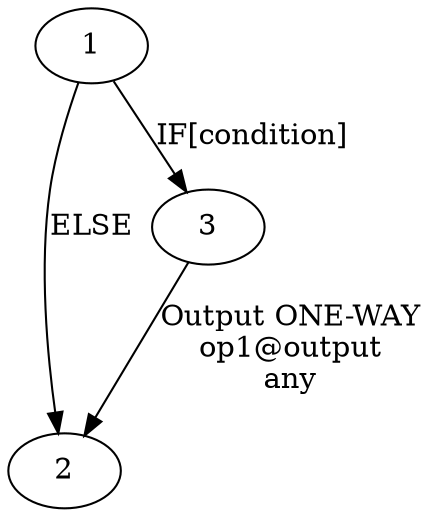     strict digraph G {
        26 [label = "1"];
        27 [label = "2"];
        28 [label = "3"];
        26 -> 27 [label = "ELSE"];
        26 -> 28 [label = "IF[condition]"];
        28 -> 27 [label = "Output ONE-WAY\nop1@output\nany"];
    }
